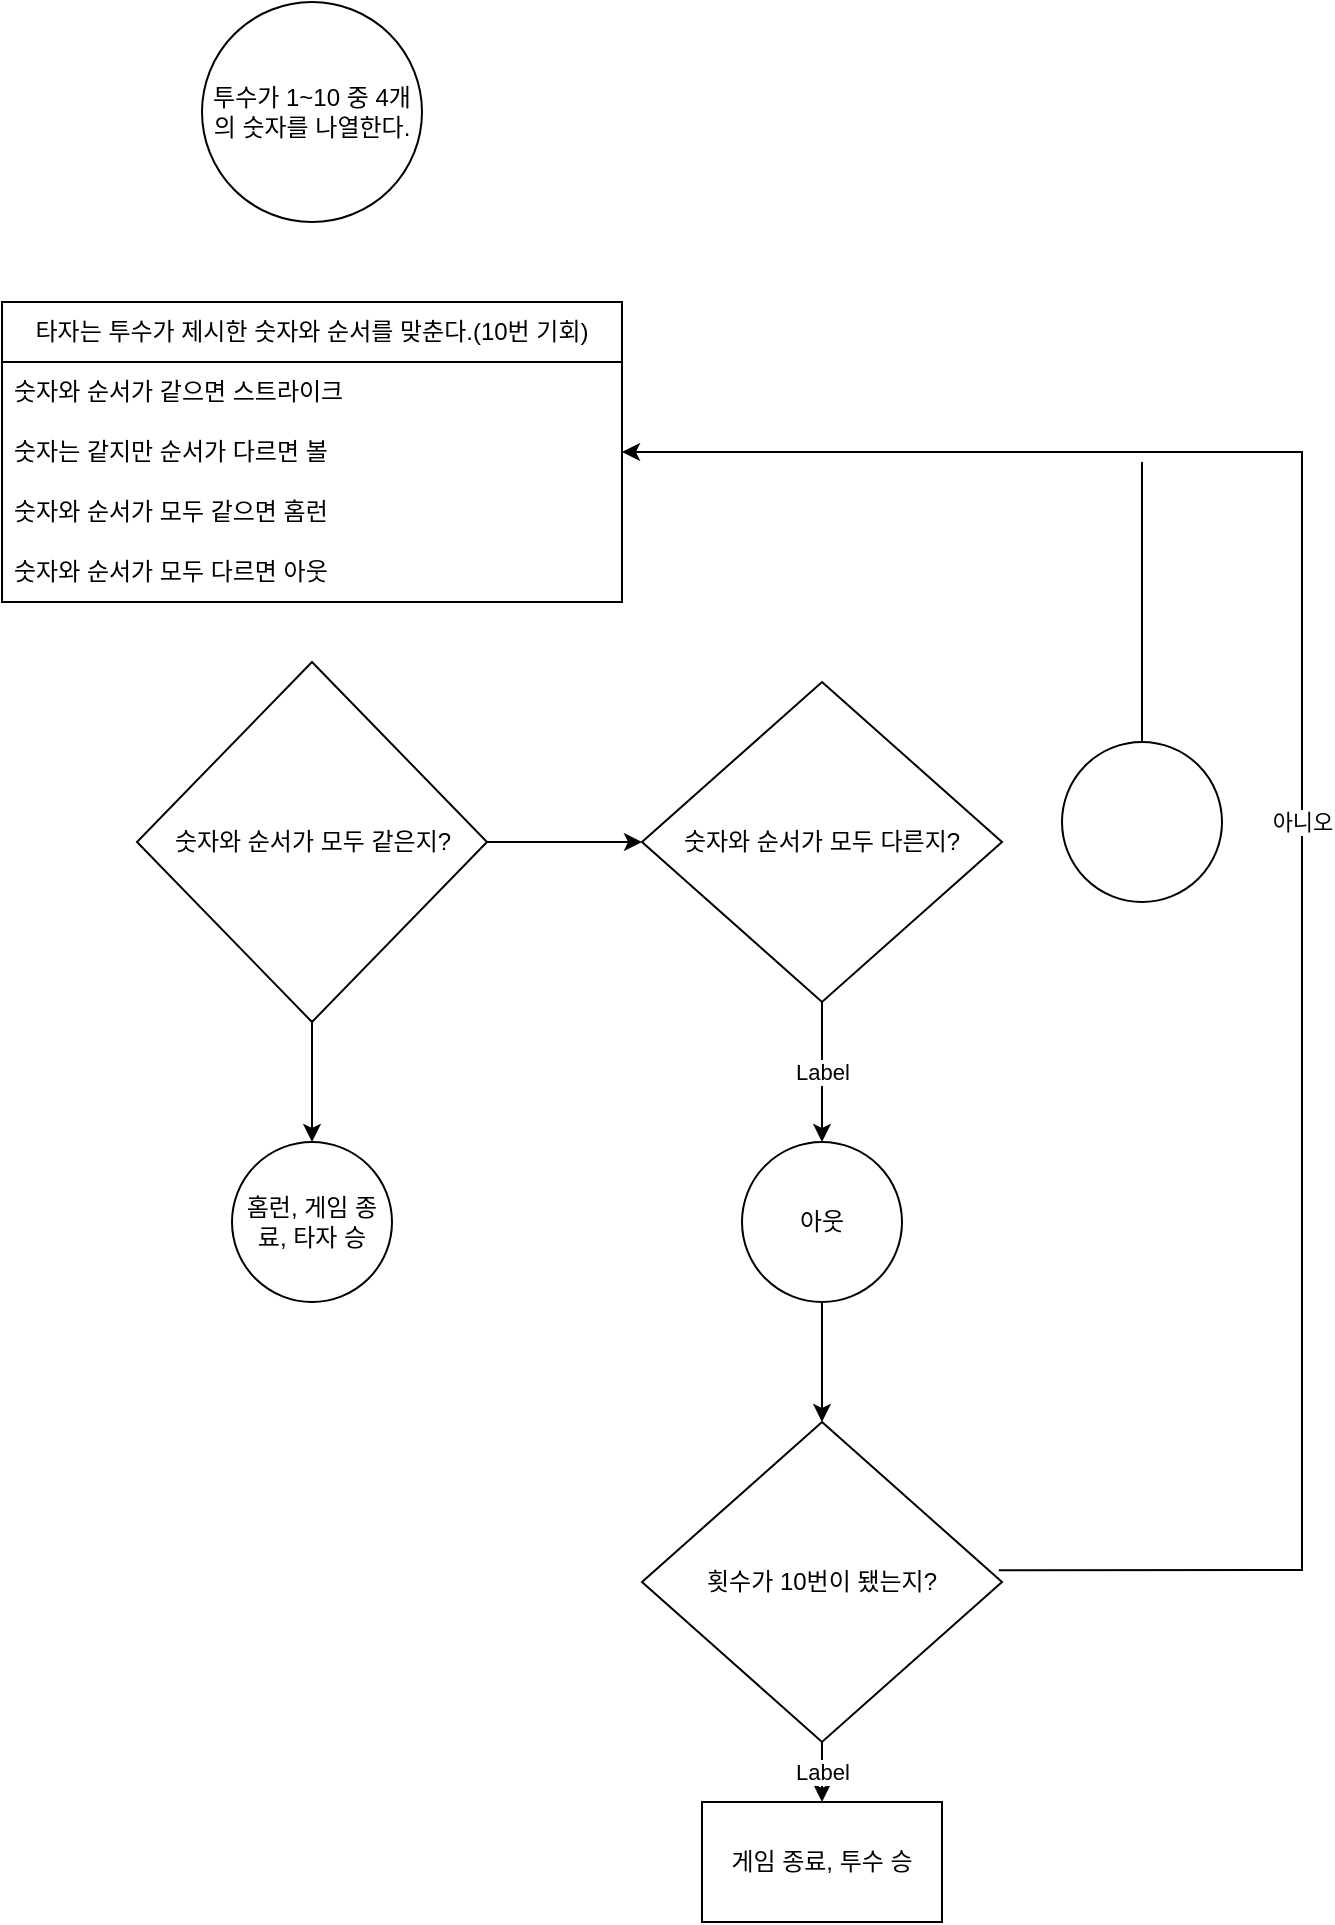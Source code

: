 <mxfile version="27.0.9">
  <diagram name="페이지-1" id="qZ4MFzoHimZsA1MYrDOi">
    <mxGraphModel dx="1042" dy="722" grid="1" gridSize="10" guides="1" tooltips="1" connect="1" arrows="1" fold="1" page="1" pageScale="1" pageWidth="827" pageHeight="1169" math="0" shadow="0">
      <root>
        <mxCell id="0" />
        <mxCell id="1" parent="0" />
        <mxCell id="wbW9ZuM2k2KzdsEi39xn-1" value="투수가 1~10 중 4개의 숫자를 나열한다." style="ellipse;whiteSpace=wrap;html=1;aspect=fixed;" vertex="1" parent="1">
          <mxGeometry x="170" y="40" width="110" height="110" as="geometry" />
        </mxCell>
        <mxCell id="wbW9ZuM2k2KzdsEi39xn-5" value="타자는 투수가 제시한 숫자와 순서를 맞춘다.(10번 기회)" style="swimlane;fontStyle=0;childLayout=stackLayout;horizontal=1;startSize=30;horizontalStack=0;resizeParent=1;resizeParentMax=0;resizeLast=0;collapsible=1;marginBottom=0;whiteSpace=wrap;html=1;" vertex="1" parent="1">
          <mxGeometry x="70" y="190" width="310" height="150" as="geometry" />
        </mxCell>
        <mxCell id="wbW9ZuM2k2KzdsEi39xn-6" value="숫자와 순서가 같으면 스트라이크" style="text;strokeColor=none;fillColor=none;align=left;verticalAlign=middle;spacingLeft=4;spacingRight=4;overflow=hidden;points=[[0,0.5],[1,0.5]];portConstraint=eastwest;rotatable=0;whiteSpace=wrap;html=1;" vertex="1" parent="wbW9ZuM2k2KzdsEi39xn-5">
          <mxGeometry y="30" width="310" height="30" as="geometry" />
        </mxCell>
        <mxCell id="wbW9ZuM2k2KzdsEi39xn-7" value="숫자는 같지만 순서가 다르면 볼" style="text;strokeColor=none;fillColor=none;align=left;verticalAlign=middle;spacingLeft=4;spacingRight=4;overflow=hidden;points=[[0,0.5],[1,0.5]];portConstraint=eastwest;rotatable=0;whiteSpace=wrap;html=1;" vertex="1" parent="wbW9ZuM2k2KzdsEi39xn-5">
          <mxGeometry y="60" width="310" height="30" as="geometry" />
        </mxCell>
        <mxCell id="wbW9ZuM2k2KzdsEi39xn-8" value="&lt;div&gt;숫자와 순서가 모두 같으면 홈런&lt;br&gt;&lt;/div&gt;" style="text;strokeColor=none;fillColor=none;align=left;verticalAlign=middle;spacingLeft=4;spacingRight=4;overflow=hidden;points=[[0,0.5],[1,0.5]];portConstraint=eastwest;rotatable=0;whiteSpace=wrap;html=1;" vertex="1" parent="wbW9ZuM2k2KzdsEi39xn-5">
          <mxGeometry y="90" width="310" height="30" as="geometry" />
        </mxCell>
        <mxCell id="wbW9ZuM2k2KzdsEi39xn-13" value="숫자와 순서가 모두 다르면 아웃" style="text;strokeColor=none;fillColor=none;align=left;verticalAlign=middle;spacingLeft=4;spacingRight=4;overflow=hidden;points=[[0,0.5],[1,0.5]];portConstraint=eastwest;rotatable=0;whiteSpace=wrap;html=1;" vertex="1" parent="wbW9ZuM2k2KzdsEi39xn-5">
          <mxGeometry y="120" width="310" height="30" as="geometry" />
        </mxCell>
        <mxCell id="wbW9ZuM2k2KzdsEi39xn-14" value="숫자와 순서가 모두 같은지?" style="rhombus;whiteSpace=wrap;html=1;" vertex="1" parent="1">
          <mxGeometry x="137.5" y="370" width="175" height="180" as="geometry" />
        </mxCell>
        <mxCell id="wbW9ZuM2k2KzdsEi39xn-15" value="" style="endArrow=classic;html=1;rounded=0;exitX=0.5;exitY=1;exitDx=0;exitDy=0;" edge="1" parent="1" source="wbW9ZuM2k2KzdsEi39xn-14" target="wbW9ZuM2k2KzdsEi39xn-16">
          <mxGeometry width="50" height="50" relative="1" as="geometry">
            <mxPoint x="380" y="730" as="sourcePoint" />
            <mxPoint x="430" y="680" as="targetPoint" />
          </mxGeometry>
        </mxCell>
        <mxCell id="wbW9ZuM2k2KzdsEi39xn-16" value="홈런, 게임 종료, 타자 승" style="ellipse;whiteSpace=wrap;html=1;aspect=fixed;" vertex="1" parent="1">
          <mxGeometry x="185" y="610" width="80" height="80" as="geometry" />
        </mxCell>
        <mxCell id="wbW9ZuM2k2KzdsEi39xn-17" value="" style="endArrow=classic;html=1;rounded=0;exitX=1;exitY=0.5;exitDx=0;exitDy=0;" edge="1" parent="1" source="wbW9ZuM2k2KzdsEi39xn-14" target="wbW9ZuM2k2KzdsEi39xn-18">
          <mxGeometry width="50" height="50" relative="1" as="geometry">
            <mxPoint x="380" y="730" as="sourcePoint" />
            <mxPoint x="390" y="460" as="targetPoint" />
          </mxGeometry>
        </mxCell>
        <mxCell id="wbW9ZuM2k2KzdsEi39xn-18" value="숫자와 순서가 모두 다른지?" style="rhombus;whiteSpace=wrap;html=1;" vertex="1" parent="1">
          <mxGeometry x="390" y="380" width="180" height="160" as="geometry" />
        </mxCell>
        <mxCell id="wbW9ZuM2k2KzdsEi39xn-24" value="" style="endArrow=classic;html=1;rounded=0;exitX=0.5;exitY=1;exitDx=0;exitDy=0;" edge="1" parent="1" source="wbW9ZuM2k2KzdsEi39xn-18" target="wbW9ZuM2k2KzdsEi39xn-26">
          <mxGeometry relative="1" as="geometry">
            <mxPoint x="360" y="580" as="sourcePoint" />
            <mxPoint x="480" y="610" as="targetPoint" />
          </mxGeometry>
        </mxCell>
        <mxCell id="wbW9ZuM2k2KzdsEi39xn-25" value="Label" style="edgeLabel;resizable=0;html=1;;align=center;verticalAlign=middle;" connectable="0" vertex="1" parent="wbW9ZuM2k2KzdsEi39xn-24">
          <mxGeometry relative="1" as="geometry" />
        </mxCell>
        <mxCell id="wbW9ZuM2k2KzdsEi39xn-26" value="아웃" style="ellipse;whiteSpace=wrap;html=1;aspect=fixed;" vertex="1" parent="1">
          <mxGeometry x="440" y="610" width="80" height="80" as="geometry" />
        </mxCell>
        <mxCell id="wbW9ZuM2k2KzdsEi39xn-27" value="" style="endArrow=classic;html=1;rounded=0;exitX=0.5;exitY=1;exitDx=0;exitDy=0;entryX=0.5;entryY=0;entryDx=0;entryDy=0;" edge="1" parent="1" source="wbW9ZuM2k2KzdsEi39xn-26" target="wbW9ZuM2k2KzdsEi39xn-28">
          <mxGeometry width="50" height="50" relative="1" as="geometry">
            <mxPoint x="520" y="720" as="sourcePoint" />
            <mxPoint x="480" y="750" as="targetPoint" />
          </mxGeometry>
        </mxCell>
        <mxCell id="wbW9ZuM2k2KzdsEi39xn-28" value="횟수가 10번이 됐는지?" style="rhombus;whiteSpace=wrap;html=1;" vertex="1" parent="1">
          <mxGeometry x="390" y="750" width="180" height="160" as="geometry" />
        </mxCell>
        <mxCell id="wbW9ZuM2k2KzdsEi39xn-29" value="" style="endArrow=classic;html=1;rounded=0;exitX=0.5;exitY=1;exitDx=0;exitDy=0;" edge="1" parent="1" source="wbW9ZuM2k2KzdsEi39xn-28" target="wbW9ZuM2k2KzdsEi39xn-32">
          <mxGeometry relative="1" as="geometry">
            <mxPoint x="360" y="870" as="sourcePoint" />
            <mxPoint x="480" y="970" as="targetPoint" />
          </mxGeometry>
        </mxCell>
        <mxCell id="wbW9ZuM2k2KzdsEi39xn-30" value="Label" style="edgeLabel;resizable=0;html=1;;align=center;verticalAlign=middle;" connectable="0" vertex="1" parent="wbW9ZuM2k2KzdsEi39xn-29">
          <mxGeometry relative="1" as="geometry" />
        </mxCell>
        <mxCell id="wbW9ZuM2k2KzdsEi39xn-32" value="게임 종료, 투수 승" style="rounded=0;whiteSpace=wrap;html=1;" vertex="1" parent="1">
          <mxGeometry x="420" y="940" width="120" height="60" as="geometry" />
        </mxCell>
        <mxCell id="wbW9ZuM2k2KzdsEi39xn-33" value="" style="endArrow=classic;html=1;rounded=0;exitX=0.991;exitY=0.463;exitDx=0;exitDy=0;exitPerimeter=0;entryX=1;entryY=0.5;entryDx=0;entryDy=0;" edge="1" parent="1" source="wbW9ZuM2k2KzdsEi39xn-28" target="wbW9ZuM2k2KzdsEi39xn-7">
          <mxGeometry relative="1" as="geometry">
            <mxPoint x="360" y="520" as="sourcePoint" />
            <mxPoint x="460" y="520" as="targetPoint" />
            <Array as="points">
              <mxPoint x="720" y="824" />
              <mxPoint x="720" y="265" />
            </Array>
          </mxGeometry>
        </mxCell>
        <mxCell id="wbW9ZuM2k2KzdsEi39xn-34" value="아니오" style="edgeLabel;resizable=0;html=1;;align=center;verticalAlign=middle;" connectable="0" vertex="1" parent="wbW9ZuM2k2KzdsEi39xn-33">
          <mxGeometry relative="1" as="geometry" />
        </mxCell>
        <mxCell id="wbW9ZuM2k2KzdsEi39xn-35" value="" style="ellipse;whiteSpace=wrap;html=1;aspect=fixed;" vertex="1" parent="1">
          <mxGeometry x="600" y="410" width="80" height="80" as="geometry" />
        </mxCell>
        <mxCell id="wbW9ZuM2k2KzdsEi39xn-36" value="" style="endArrow=none;html=1;rounded=0;exitX=0.5;exitY=0;exitDx=0;exitDy=0;" edge="1" parent="1" source="wbW9ZuM2k2KzdsEi39xn-35">
          <mxGeometry width="50" height="50" relative="1" as="geometry">
            <mxPoint x="380" y="450" as="sourcePoint" />
            <mxPoint x="640" y="270" as="targetPoint" />
          </mxGeometry>
        </mxCell>
      </root>
    </mxGraphModel>
  </diagram>
</mxfile>
